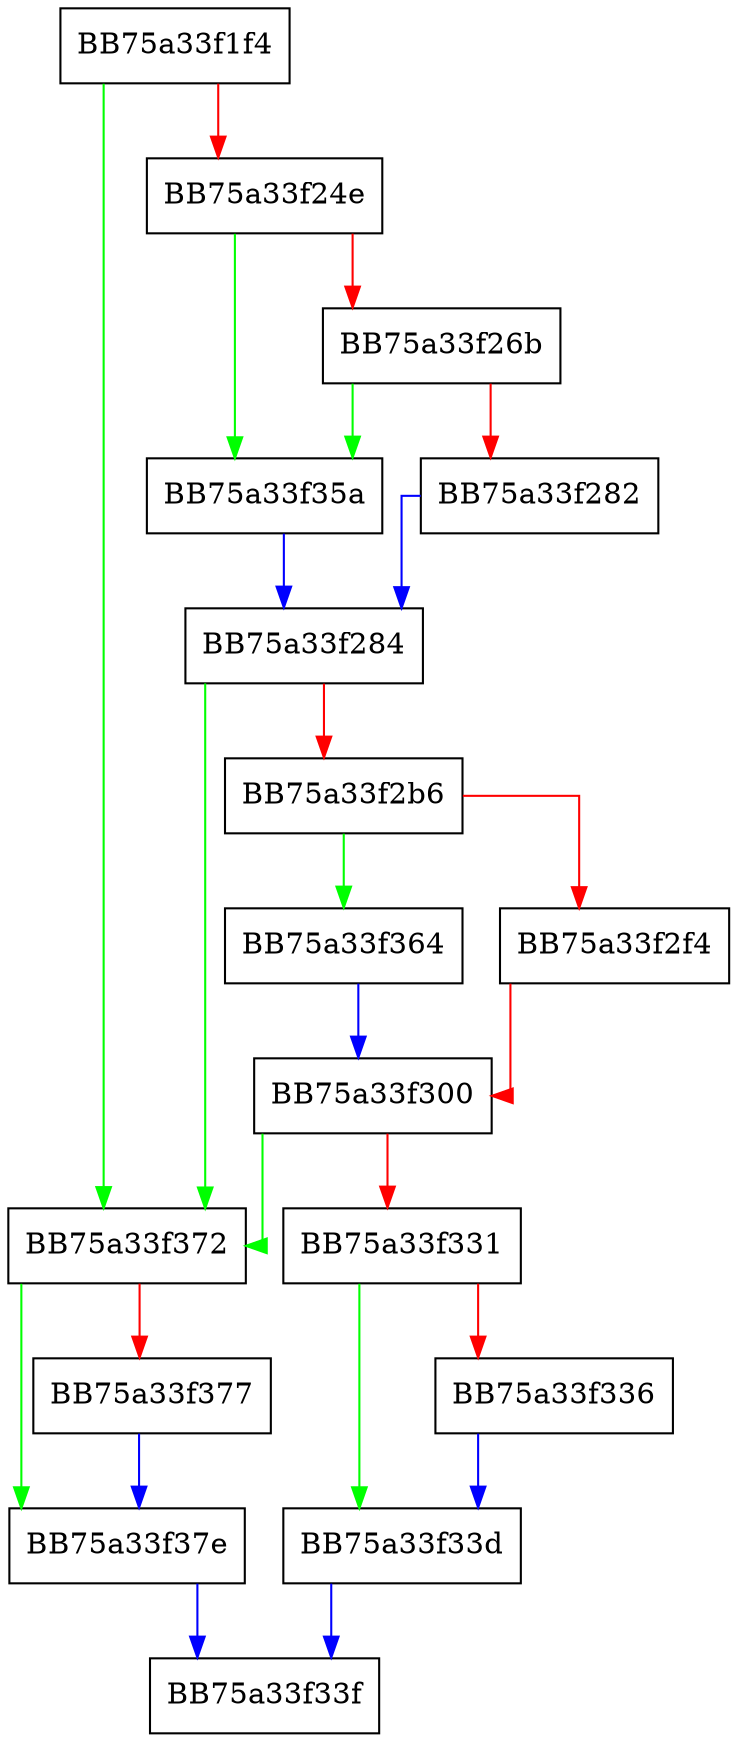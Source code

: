 digraph CallVmSetup {
  node [shape="box"];
  graph [splines=ortho];
  BB75a33f1f4 -> BB75a33f372 [color="green"];
  BB75a33f1f4 -> BB75a33f24e [color="red"];
  BB75a33f24e -> BB75a33f35a [color="green"];
  BB75a33f24e -> BB75a33f26b [color="red"];
  BB75a33f26b -> BB75a33f35a [color="green"];
  BB75a33f26b -> BB75a33f282 [color="red"];
  BB75a33f282 -> BB75a33f284 [color="blue"];
  BB75a33f284 -> BB75a33f372 [color="green"];
  BB75a33f284 -> BB75a33f2b6 [color="red"];
  BB75a33f2b6 -> BB75a33f364 [color="green"];
  BB75a33f2b6 -> BB75a33f2f4 [color="red"];
  BB75a33f2f4 -> BB75a33f300 [color="red"];
  BB75a33f300 -> BB75a33f372 [color="green"];
  BB75a33f300 -> BB75a33f331 [color="red"];
  BB75a33f331 -> BB75a33f33d [color="green"];
  BB75a33f331 -> BB75a33f336 [color="red"];
  BB75a33f336 -> BB75a33f33d [color="blue"];
  BB75a33f33d -> BB75a33f33f [color="blue"];
  BB75a33f35a -> BB75a33f284 [color="blue"];
  BB75a33f364 -> BB75a33f300 [color="blue"];
  BB75a33f372 -> BB75a33f37e [color="green"];
  BB75a33f372 -> BB75a33f377 [color="red"];
  BB75a33f377 -> BB75a33f37e [color="blue"];
  BB75a33f37e -> BB75a33f33f [color="blue"];
}